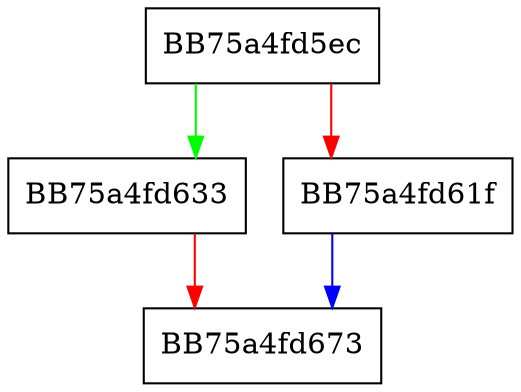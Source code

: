 digraph ShouldDlpInjectMpDetoursByImage {
  node [shape="box"];
  graph [splines=ortho];
  BB75a4fd5ec -> BB75a4fd633 [color="green"];
  BB75a4fd5ec -> BB75a4fd61f [color="red"];
  BB75a4fd61f -> BB75a4fd673 [color="blue"];
  BB75a4fd633 -> BB75a4fd673 [color="red"];
}